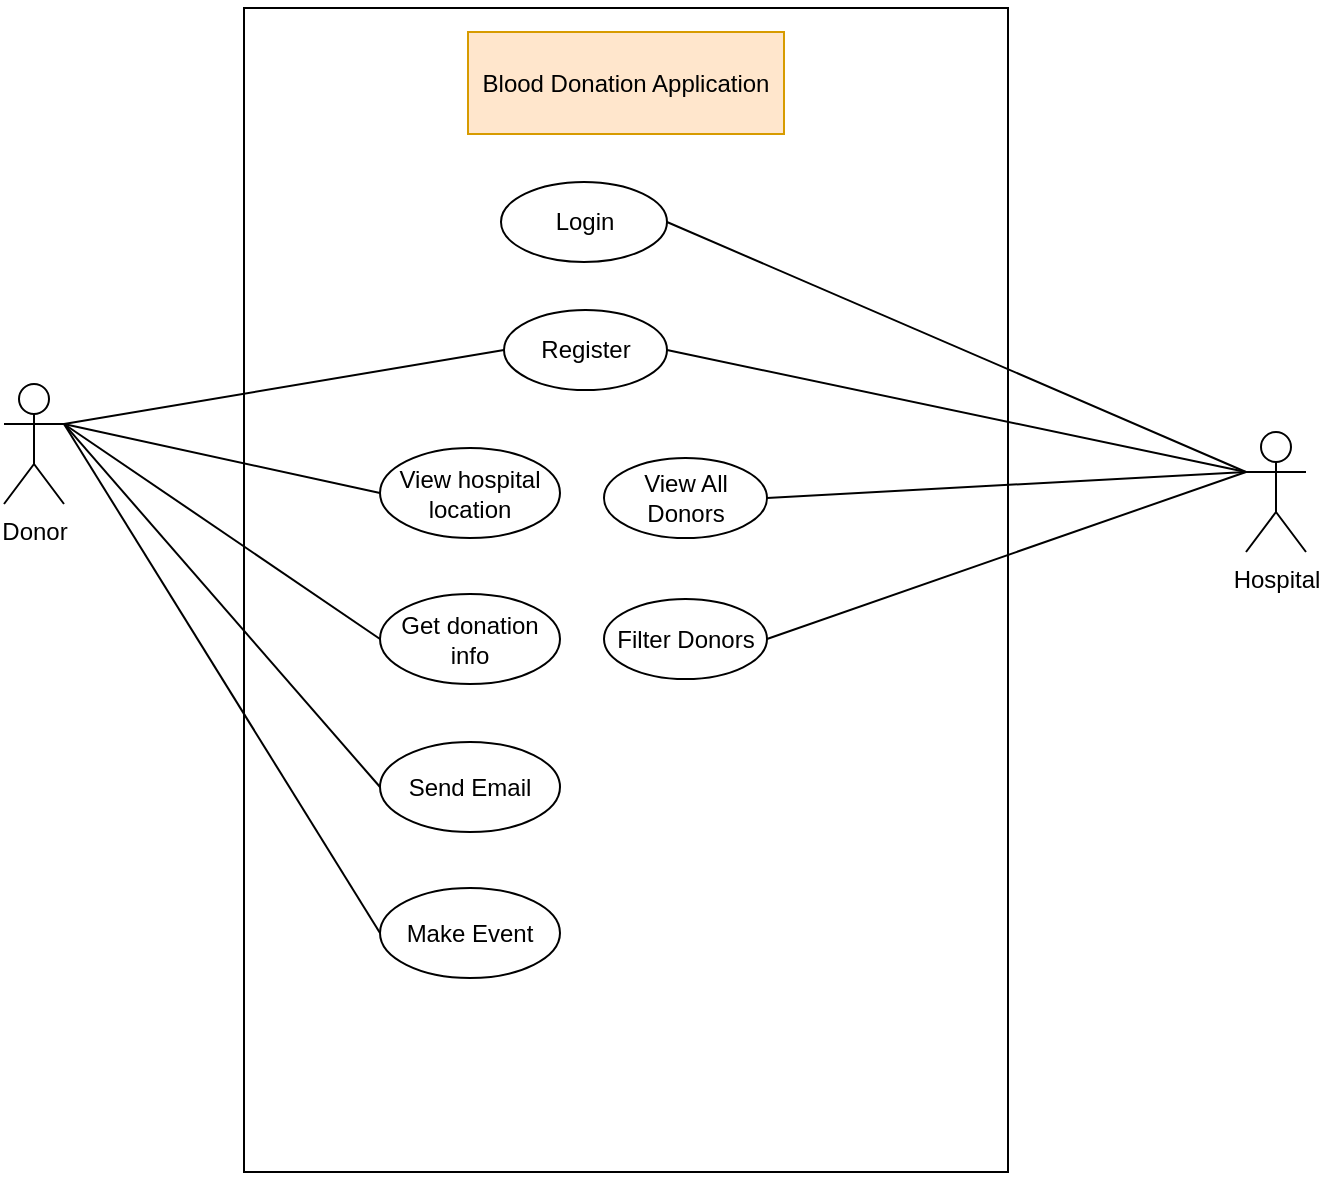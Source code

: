 <mxfile version="14.1.8" type="device"><diagram id="_BF6DqFyeOGu9-g_e_qT" name="Page-1"><mxGraphModel dx="2595" dy="1518" grid="0" gridSize="10" guides="1" tooltips="1" connect="1" arrows="1" fold="1" page="1" pageScale="1" pageWidth="827" pageHeight="1169" math="0" shadow="0"><root><mxCell id="0"/><mxCell id="1" parent="0"/><mxCell id="4KrZiFJjxl0zsd58rSrt-11" value="" style="group" vertex="1" connectable="0" parent="1"><mxGeometry x="107" y="290" width="614" height="590" as="geometry"/></mxCell><mxCell id="4KrZiFJjxl0zsd58rSrt-7" value="" style="group" vertex="1" connectable="0" parent="4KrZiFJjxl0zsd58rSrt-11"><mxGeometry width="578" height="590" as="geometry"/></mxCell><mxCell id="SQDXsVZrOdCw7Y0PGQKa-7" value="Login" style="ellipse;whiteSpace=wrap;html=1;" parent="4KrZiFJjxl0zsd58rSrt-7" vertex="1"><mxGeometry x="211.5" y="91" width="83" height="40" as="geometry"/></mxCell><mxCell id="SQDXsVZrOdCw7Y0PGQKa-8" value="Register" style="ellipse;whiteSpace=wrap;html=1;" parent="4KrZiFJjxl0zsd58rSrt-7" vertex="1"><mxGeometry x="213" y="155" width="81.5" height="40" as="geometry"/></mxCell><mxCell id="SQDXsVZrOdCw7Y0PGQKa-9" value="View hospital location" style="ellipse;whiteSpace=wrap;html=1;" parent="4KrZiFJjxl0zsd58rSrt-7" vertex="1"><mxGeometry x="151" y="224" width="90" height="45" as="geometry"/></mxCell><mxCell id="SQDXsVZrOdCw7Y0PGQKa-10" value="Get donation info&lt;span style=&quot;color: rgba(0 , 0 , 0 , 0) ; font-family: monospace ; font-size: 0px&quot;&gt;%3CmxGraphModel%3E%3Croot%3E%3CmxCell%20id%3D%220%22%2F%3E%3CmxCell%20id%3D%221%22%20parent%3D%220%22%2F%3E%3CmxCell%20id%3D%222%22%20value%3D%22View%20hospital%20location%22%20style%3D%22ellipse%3BwhiteSpace%3Dwrap%3Bhtml%3D1%3B%22%20vertex%3D%221%22%20parent%3D%221%22%3E%3CmxGeometry%20x%3D%22369%22%20y%3D%22205%22%20width%3D%2290%22%20height%3D%2245%22%20as%3D%22geometry%22%2F%3E%3C%2FmxCell%3E%3C%2Froot%3E%3C%2FmxGraphModel%3E&lt;/span&gt;" style="ellipse;whiteSpace=wrap;html=1;" parent="4KrZiFJjxl0zsd58rSrt-7" vertex="1"><mxGeometry x="151" y="297" width="90" height="45" as="geometry"/></mxCell><mxCell id="SQDXsVZrOdCw7Y0PGQKa-11" value="Send Email" style="ellipse;whiteSpace=wrap;html=1;" parent="4KrZiFJjxl0zsd58rSrt-7" vertex="1"><mxGeometry x="151" y="371" width="90" height="45" as="geometry"/></mxCell><mxCell id="SQDXsVZrOdCw7Y0PGQKa-12" value="Make Event" style="ellipse;whiteSpace=wrap;html=1;" parent="4KrZiFJjxl0zsd58rSrt-7" vertex="1"><mxGeometry x="151" y="444" width="90" height="45" as="geometry"/></mxCell><mxCell id="SQDXsVZrOdCw7Y0PGQKa-13" value="View All Donors" style="ellipse;whiteSpace=wrap;html=1;" parent="4KrZiFJjxl0zsd58rSrt-7" vertex="1"><mxGeometry x="263" y="229" width="81.5" height="40" as="geometry"/></mxCell><mxCell id="SQDXsVZrOdCw7Y0PGQKa-14" value="Filter Donors" style="ellipse;whiteSpace=wrap;html=1;" parent="4KrZiFJjxl0zsd58rSrt-7" vertex="1"><mxGeometry x="263" y="299.5" width="81.5" height="40" as="geometry"/></mxCell><mxCell id="SQDXsVZrOdCw7Y0PGQKa-1" value="Donor" style="shape=umlActor;verticalLabelPosition=bottom;verticalAlign=top;html=1;outlineConnect=0;" parent="4KrZiFJjxl0zsd58rSrt-7" vertex="1"><mxGeometry x="-37" y="192" width="30" height="60" as="geometry"/></mxCell><mxCell id="SQDXsVZrOdCw7Y0PGQKa-15" style="rounded=0;orthogonalLoop=1;jettySize=auto;html=1;exitX=1;exitY=0.333;exitDx=0;exitDy=0;exitPerimeter=0;entryX=0;entryY=0.5;entryDx=0;entryDy=0;endArrow=none;endFill=0;" parent="4KrZiFJjxl0zsd58rSrt-7" source="SQDXsVZrOdCw7Y0PGQKa-1" target="SQDXsVZrOdCw7Y0PGQKa-8" edge="1"><mxGeometry relative="1" as="geometry"/></mxCell><mxCell id="SQDXsVZrOdCw7Y0PGQKa-17" style="edgeStyle=none;rounded=0;orthogonalLoop=1;jettySize=auto;html=1;exitX=1;exitY=0.333;exitDx=0;exitDy=0;exitPerimeter=0;entryX=0;entryY=0.5;entryDx=0;entryDy=0;endArrow=none;endFill=0;" parent="4KrZiFJjxl0zsd58rSrt-7" source="SQDXsVZrOdCw7Y0PGQKa-1" target="SQDXsVZrOdCw7Y0PGQKa-9" edge="1"><mxGeometry relative="1" as="geometry"/></mxCell><mxCell id="SQDXsVZrOdCw7Y0PGQKa-18" style="edgeStyle=none;rounded=0;orthogonalLoop=1;jettySize=auto;html=1;exitX=1;exitY=0.333;exitDx=0;exitDy=0;exitPerimeter=0;entryX=0;entryY=0.5;entryDx=0;entryDy=0;endArrow=none;endFill=0;" parent="4KrZiFJjxl0zsd58rSrt-7" source="SQDXsVZrOdCw7Y0PGQKa-1" target="SQDXsVZrOdCw7Y0PGQKa-10" edge="1"><mxGeometry relative="1" as="geometry"/></mxCell><mxCell id="SQDXsVZrOdCw7Y0PGQKa-19" style="edgeStyle=none;rounded=0;orthogonalLoop=1;jettySize=auto;html=1;exitX=1;exitY=0.333;exitDx=0;exitDy=0;exitPerimeter=0;entryX=0;entryY=0.5;entryDx=0;entryDy=0;endArrow=none;endFill=0;" parent="4KrZiFJjxl0zsd58rSrt-7" source="SQDXsVZrOdCw7Y0PGQKa-1" target="SQDXsVZrOdCw7Y0PGQKa-11" edge="1"><mxGeometry relative="1" as="geometry"/></mxCell><mxCell id="SQDXsVZrOdCw7Y0PGQKa-21" style="edgeStyle=none;rounded=0;orthogonalLoop=1;jettySize=auto;html=1;exitX=1;exitY=0.333;exitDx=0;exitDy=0;exitPerimeter=0;entryX=0;entryY=0.5;entryDx=0;entryDy=0;endArrow=none;endFill=0;" parent="4KrZiFJjxl0zsd58rSrt-7" source="SQDXsVZrOdCw7Y0PGQKa-1" target="SQDXsVZrOdCw7Y0PGQKa-12" edge="1"><mxGeometry relative="1" as="geometry"><Array as="points"/></mxGeometry></mxCell><mxCell id="4KrZiFJjxl0zsd58rSrt-9" value="" style="rounded=0;whiteSpace=wrap;html=1;fillColor=none;glass=0;" vertex="1" parent="4KrZiFJjxl0zsd58rSrt-7"><mxGeometry x="83" y="4" width="382" height="582" as="geometry"/></mxCell><mxCell id="4KrZiFJjxl0zsd58rSrt-10" value="Blood Donation Application" style="text;html=1;strokeColor=#d79b00;fillColor=#ffe6cc;align=center;verticalAlign=middle;whiteSpace=wrap;rounded=0;glass=0;" vertex="1" parent="4KrZiFJjxl0zsd58rSrt-7"><mxGeometry x="195" y="16" width="158" height="51" as="geometry"/></mxCell><mxCell id="SQDXsVZrOdCw7Y0PGQKa-3" value="Hospital" style="shape=umlActor;verticalLabelPosition=bottom;verticalAlign=top;html=1;outlineConnect=0;" parent="4KrZiFJjxl0zsd58rSrt-11" vertex="1"><mxGeometry x="584" y="216" width="30" height="60" as="geometry"/></mxCell><mxCell id="SQDXsVZrOdCw7Y0PGQKa-22" style="edgeStyle=none;rounded=0;orthogonalLoop=1;jettySize=auto;html=1;exitX=0;exitY=0.333;exitDx=0;exitDy=0;exitPerimeter=0;entryX=1;entryY=0.5;entryDx=0;entryDy=0;endArrow=none;endFill=0;" parent="4KrZiFJjxl0zsd58rSrt-11" source="SQDXsVZrOdCw7Y0PGQKa-3" target="SQDXsVZrOdCw7Y0PGQKa-7" edge="1"><mxGeometry relative="1" as="geometry"/></mxCell><mxCell id="SQDXsVZrOdCw7Y0PGQKa-16" style="edgeStyle=none;rounded=0;orthogonalLoop=1;jettySize=auto;html=1;exitX=0;exitY=0.333;exitDx=0;exitDy=0;exitPerimeter=0;entryX=1;entryY=0.5;entryDx=0;entryDy=0;endArrow=none;endFill=0;" parent="4KrZiFJjxl0zsd58rSrt-11" source="SQDXsVZrOdCw7Y0PGQKa-3" target="SQDXsVZrOdCw7Y0PGQKa-8" edge="1"><mxGeometry relative="1" as="geometry"/></mxCell><mxCell id="SQDXsVZrOdCw7Y0PGQKa-23" style="edgeStyle=none;rounded=0;orthogonalLoop=1;jettySize=auto;html=1;exitX=0;exitY=0.333;exitDx=0;exitDy=0;exitPerimeter=0;entryX=1;entryY=0.5;entryDx=0;entryDy=0;endArrow=none;endFill=0;" parent="4KrZiFJjxl0zsd58rSrt-11" source="SQDXsVZrOdCw7Y0PGQKa-3" target="SQDXsVZrOdCw7Y0PGQKa-13" edge="1"><mxGeometry relative="1" as="geometry"/></mxCell><mxCell id="SQDXsVZrOdCw7Y0PGQKa-24" style="edgeStyle=none;rounded=0;orthogonalLoop=1;jettySize=auto;html=1;exitX=0;exitY=0.333;exitDx=0;exitDy=0;exitPerimeter=0;entryX=1;entryY=0.5;entryDx=0;entryDy=0;endArrow=none;endFill=0;" parent="4KrZiFJjxl0zsd58rSrt-11" source="SQDXsVZrOdCw7Y0PGQKa-3" target="SQDXsVZrOdCw7Y0PGQKa-14" edge="1"><mxGeometry relative="1" as="geometry"/></mxCell></root></mxGraphModel></diagram></mxfile>